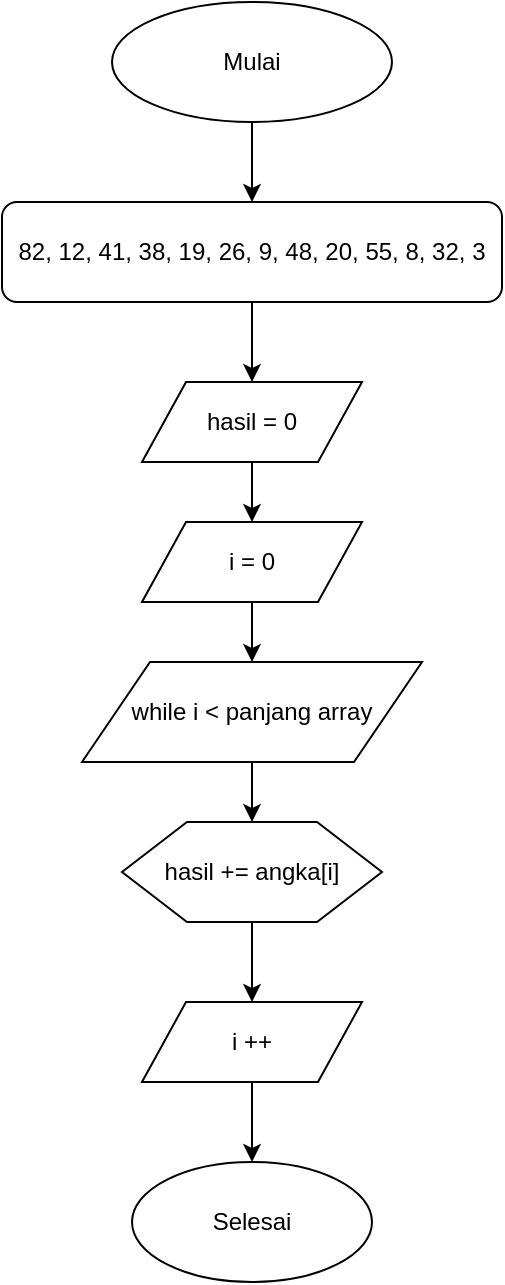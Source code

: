 <mxfile version="13.0.3" type="device"><diagram id="IxGzGETbAMUvhouV8Ud-" name="Page-1"><mxGraphModel dx="852" dy="494" grid="1" gridSize="10" guides="1" tooltips="1" connect="1" arrows="1" fold="1" page="1" pageScale="1" pageWidth="850" pageHeight="1100" math="0" shadow="0"><root><mxCell id="0"/><mxCell id="1" parent="0"/><mxCell id="azRkYHVFVrEWNviiWgc1-2" style="edgeStyle=orthogonalEdgeStyle;rounded=0;orthogonalLoop=1;jettySize=auto;html=1;" edge="1" parent="1" source="azRkYHVFVrEWNviiWgc1-1" target="azRkYHVFVrEWNviiWgc1-3"><mxGeometry relative="1" as="geometry"><mxPoint x="410" y="140" as="targetPoint"/></mxGeometry></mxCell><mxCell id="azRkYHVFVrEWNviiWgc1-1" value="Mulai" style="ellipse;whiteSpace=wrap;html=1;" vertex="1" parent="1"><mxGeometry x="340" y="40" width="140" height="60" as="geometry"/></mxCell><mxCell id="azRkYHVFVrEWNviiWgc1-4" style="edgeStyle=orthogonalEdgeStyle;rounded=0;orthogonalLoop=1;jettySize=auto;html=1;" edge="1" parent="1" source="azRkYHVFVrEWNviiWgc1-3"><mxGeometry relative="1" as="geometry"><mxPoint x="410" y="230" as="targetPoint"/></mxGeometry></mxCell><mxCell id="azRkYHVFVrEWNviiWgc1-3" value="82, 12, 41, 38, 19, 26, 9, 48, 20, 55, 8, 32, 3" style="rounded=1;whiteSpace=wrap;html=1;" vertex="1" parent="1"><mxGeometry x="285" y="140" width="250" height="50" as="geometry"/></mxCell><mxCell id="azRkYHVFVrEWNviiWgc1-6" style="edgeStyle=orthogonalEdgeStyle;rounded=0;orthogonalLoop=1;jettySize=auto;html=1;" edge="1" parent="1" source="azRkYHVFVrEWNviiWgc1-5"><mxGeometry relative="1" as="geometry"><mxPoint x="410" y="300" as="targetPoint"/></mxGeometry></mxCell><mxCell id="azRkYHVFVrEWNviiWgc1-5" value="hasil = 0" style="shape=parallelogram;perimeter=parallelogramPerimeter;whiteSpace=wrap;html=1;" vertex="1" parent="1"><mxGeometry x="355" y="230" width="110" height="40" as="geometry"/></mxCell><mxCell id="azRkYHVFVrEWNviiWgc1-8" style="edgeStyle=orthogonalEdgeStyle;rounded=0;orthogonalLoop=1;jettySize=auto;html=1;" edge="1" parent="1" source="azRkYHVFVrEWNviiWgc1-7"><mxGeometry relative="1" as="geometry"><mxPoint x="410" y="370" as="targetPoint"/></mxGeometry></mxCell><mxCell id="azRkYHVFVrEWNviiWgc1-7" value="i = 0" style="shape=parallelogram;perimeter=parallelogramPerimeter;whiteSpace=wrap;html=1;" vertex="1" parent="1"><mxGeometry x="355" y="300" width="110" height="40" as="geometry"/></mxCell><mxCell id="azRkYHVFVrEWNviiWgc1-10" style="edgeStyle=orthogonalEdgeStyle;rounded=0;orthogonalLoop=1;jettySize=auto;html=1;" edge="1" parent="1" source="azRkYHVFVrEWNviiWgc1-9"><mxGeometry relative="1" as="geometry"><mxPoint x="410" y="450" as="targetPoint"/></mxGeometry></mxCell><mxCell id="azRkYHVFVrEWNviiWgc1-9" value="while i &lt; panjang array" style="shape=parallelogram;perimeter=parallelogramPerimeter;whiteSpace=wrap;html=1;" vertex="1" parent="1"><mxGeometry x="325" y="370" width="170" height="50" as="geometry"/></mxCell><mxCell id="azRkYHVFVrEWNviiWgc1-13" style="edgeStyle=orthogonalEdgeStyle;rounded=0;orthogonalLoop=1;jettySize=auto;html=1;" edge="1" parent="1" source="azRkYHVFVrEWNviiWgc1-12" target="azRkYHVFVrEWNviiWgc1-14"><mxGeometry relative="1" as="geometry"><mxPoint x="410" y="540" as="targetPoint"/></mxGeometry></mxCell><mxCell id="azRkYHVFVrEWNviiWgc1-12" value="hasil += angka[i]" style="shape=hexagon;perimeter=hexagonPerimeter2;whiteSpace=wrap;html=1;" vertex="1" parent="1"><mxGeometry x="345" y="450" width="130" height="50" as="geometry"/></mxCell><mxCell id="azRkYHVFVrEWNviiWgc1-15" style="edgeStyle=orthogonalEdgeStyle;rounded=0;orthogonalLoop=1;jettySize=auto;html=1;" edge="1" parent="1" source="azRkYHVFVrEWNviiWgc1-14"><mxGeometry relative="1" as="geometry"><mxPoint x="410" y="620" as="targetPoint"/></mxGeometry></mxCell><mxCell id="azRkYHVFVrEWNviiWgc1-14" value="i ++" style="shape=parallelogram;perimeter=parallelogramPerimeter;whiteSpace=wrap;html=1;" vertex="1" parent="1"><mxGeometry x="355" y="540" width="110" height="40" as="geometry"/></mxCell><mxCell id="azRkYHVFVrEWNviiWgc1-16" value="Selesai" style="ellipse;whiteSpace=wrap;html=1;" vertex="1" parent="1"><mxGeometry x="350" y="620" width="120" height="60" as="geometry"/></mxCell></root></mxGraphModel></diagram></mxfile>